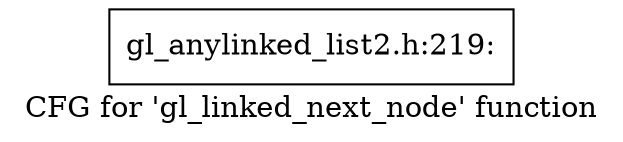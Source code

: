 digraph "CFG for 'gl_linked_next_node' function" {
	label="CFG for 'gl_linked_next_node' function";

	Node0xc717090 [shape=record,label="{gl_anylinked_list2.h:219:}"];
}
